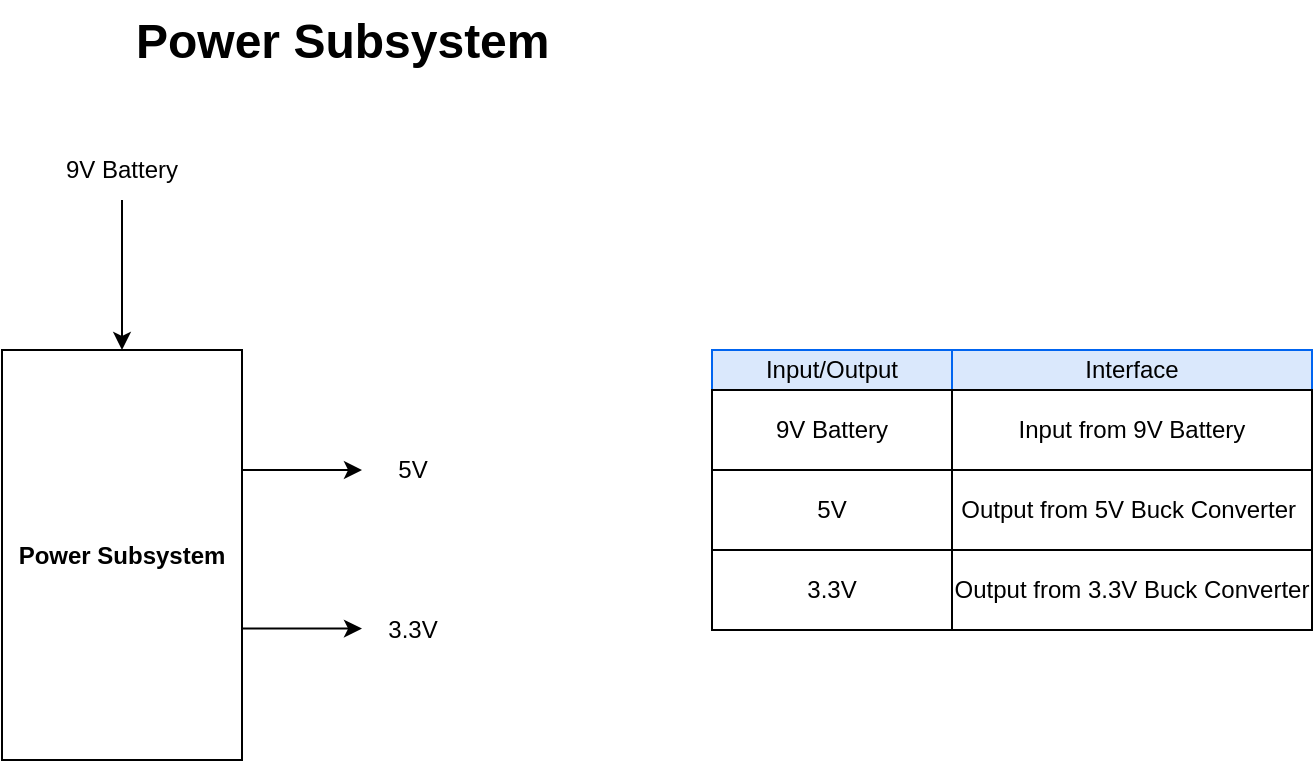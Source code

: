 <mxfile version="28.1.2">
  <diagram name="Page-1" id="M7yt0uEMWB547Te_AfWl">
    <mxGraphModel dx="1734" dy="996" grid="1" gridSize="10" guides="1" tooltips="1" connect="1" arrows="1" fold="1" page="1" pageScale="1" pageWidth="850" pageHeight="1100" math="0" shadow="0">
      <root>
        <mxCell id="0" />
        <mxCell id="1" parent="0" />
        <mxCell id="dWiQfd8XXGTzeeqTbXw0-1" value="&lt;b&gt;Power Subsystem&lt;/b&gt;" style="rounded=0;whiteSpace=wrap;html=1;" vertex="1" parent="1">
          <mxGeometry x="135" y="345" width="120" height="205" as="geometry" />
        </mxCell>
        <mxCell id="dWiQfd8XXGTzeeqTbXw0-2" value="&lt;h1 style=&quot;margin-top: 0px;&quot;&gt;Power Subsystem&lt;/h1&gt;" style="text;html=1;whiteSpace=wrap;overflow=hidden;rounded=0;" vertex="1" parent="1">
          <mxGeometry x="200" y="170" width="230" height="40" as="geometry" />
        </mxCell>
        <mxCell id="dWiQfd8XXGTzeeqTbXw0-3" value="" style="endArrow=classic;html=1;rounded=0;exitX=0.25;exitY=1;exitDx=0;exitDy=0;" edge="1" parent="1">
          <mxGeometry width="50" height="50" relative="1" as="geometry">
            <mxPoint x="255.0" y="484.31" as="sourcePoint" />
            <mxPoint x="315" y="484.31" as="targetPoint" />
          </mxGeometry>
        </mxCell>
        <mxCell id="dWiQfd8XXGTzeeqTbXw0-7" value="" style="endArrow=classic;html=1;rounded=0;exitX=0.75;exitY=1;exitDx=0;exitDy=0;" edge="1" parent="1">
          <mxGeometry width="50" height="50" relative="1" as="geometry">
            <mxPoint x="255" y="405" as="sourcePoint" />
            <mxPoint x="315" y="405" as="targetPoint" />
          </mxGeometry>
        </mxCell>
        <mxCell id="dWiQfd8XXGTzeeqTbXw0-8" value="5V" style="text;html=1;align=center;verticalAlign=middle;resizable=0;points=[];autosize=1;strokeColor=none;fillColor=none;" vertex="1" parent="1">
          <mxGeometry x="320" y="390" width="40" height="30" as="geometry" />
        </mxCell>
        <mxCell id="dWiQfd8XXGTzeeqTbXw0-10" value="3.3V" style="text;html=1;align=center;verticalAlign=middle;resizable=0;points=[];autosize=1;strokeColor=none;fillColor=none;" vertex="1" parent="1">
          <mxGeometry x="315" y="470" width="50" height="30" as="geometry" />
        </mxCell>
        <mxCell id="dWiQfd8XXGTzeeqTbXw0-11" style="edgeStyle=orthogonalEdgeStyle;rounded=0;orthogonalLoop=1;jettySize=auto;html=1;exitX=0.5;exitY=1;exitDx=0;exitDy=0;entryX=0.25;entryY=0;entryDx=0;entryDy=0;" edge="1" parent="1" source="dWiQfd8XXGTzeeqTbXw0-12">
          <mxGeometry relative="1" as="geometry">
            <mxPoint x="195" y="345" as="targetPoint" />
          </mxGeometry>
        </mxCell>
        <mxCell id="dWiQfd8XXGTzeeqTbXw0-12" value="9V Battery" style="text;html=1;align=center;verticalAlign=middle;whiteSpace=wrap;rounded=0;" vertex="1" parent="1">
          <mxGeometry x="165" y="240" width="60" height="30" as="geometry" />
        </mxCell>
        <mxCell id="dWiQfd8XXGTzeeqTbXw0-13" value="Input/Output" style="rounded=0;whiteSpace=wrap;html=1;align=center;fillColor=#dae8fc;strokeColor=light-dark(#0064f0, #5c79a3);" vertex="1" parent="1">
          <mxGeometry x="490" y="345" width="120" height="20" as="geometry" />
        </mxCell>
        <mxCell id="dWiQfd8XXGTzeeqTbXw0-14" value="Interface" style="rounded=0;whiteSpace=wrap;html=1;align=center;fillColor=#dae8fc;strokeColor=light-dark(#0064F0,#5C79A3);" vertex="1" parent="1">
          <mxGeometry x="610" y="345" width="180" height="20" as="geometry" />
        </mxCell>
        <mxCell id="dWiQfd8XXGTzeeqTbXw0-15" value="9V Battery" style="rounded=0;whiteSpace=wrap;html=1;" vertex="1" parent="1">
          <mxGeometry x="490" y="365" width="120" height="40" as="geometry" />
        </mxCell>
        <mxCell id="dWiQfd8XXGTzeeqTbXw0-16" value="Input from 9V Battery" style="rounded=0;whiteSpace=wrap;html=1;" vertex="1" parent="1">
          <mxGeometry x="610" y="365" width="180" height="40" as="geometry" />
        </mxCell>
        <mxCell id="dWiQfd8XXGTzeeqTbXw0-17" value="5V" style="rounded=0;whiteSpace=wrap;html=1;" vertex="1" parent="1">
          <mxGeometry x="490" y="405" width="120" height="40" as="geometry" />
        </mxCell>
        <mxCell id="dWiQfd8XXGTzeeqTbXw0-18" value="Output from 5V Buck Converter&amp;nbsp;" style="rounded=0;whiteSpace=wrap;html=1;" vertex="1" parent="1">
          <mxGeometry x="610" y="405" width="180" height="40" as="geometry" />
        </mxCell>
        <mxCell id="dWiQfd8XXGTzeeqTbXw0-19" value="3.3V" style="rounded=0;whiteSpace=wrap;html=1;" vertex="1" parent="1">
          <mxGeometry x="490" y="445" width="120" height="40" as="geometry" />
        </mxCell>
        <mxCell id="dWiQfd8XXGTzeeqTbXw0-20" value="Output from 3.3V Buck Converter" style="rounded=0;whiteSpace=wrap;html=1;" vertex="1" parent="1">
          <mxGeometry x="610" y="445" width="180" height="40" as="geometry" />
        </mxCell>
      </root>
    </mxGraphModel>
  </diagram>
</mxfile>
